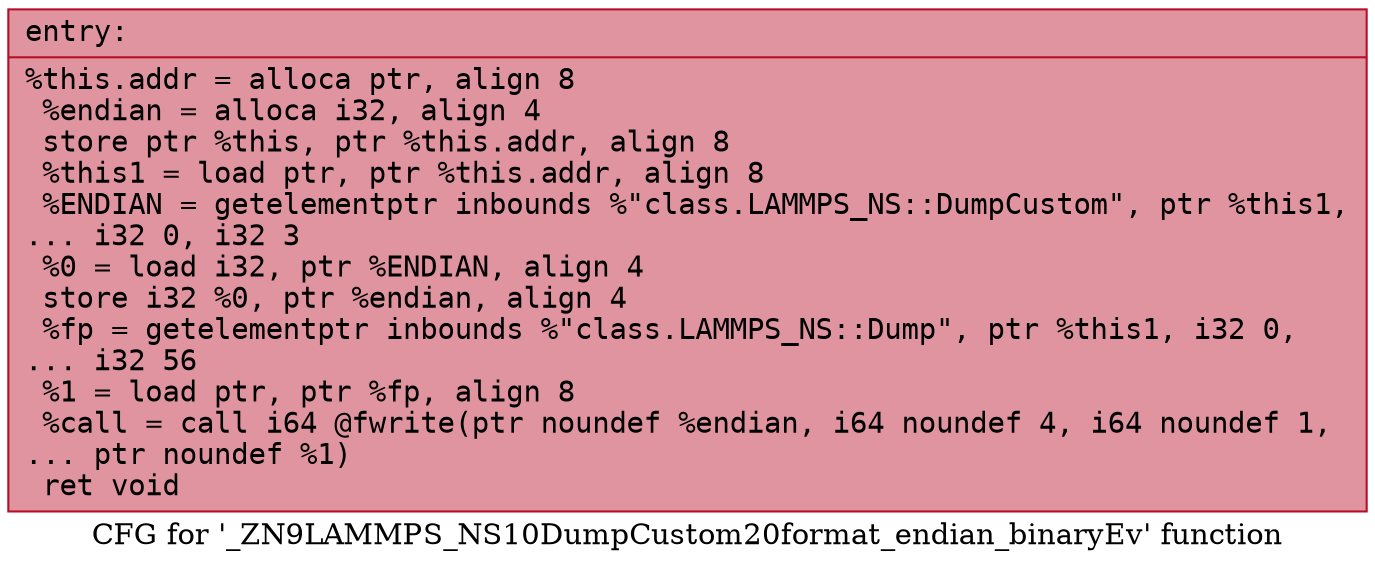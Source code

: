 digraph "CFG for '_ZN9LAMMPS_NS10DumpCustom20format_endian_binaryEv' function" {
	label="CFG for '_ZN9LAMMPS_NS10DumpCustom20format_endian_binaryEv' function";

	Node0x55d03a74d0b0 [shape=record,color="#b70d28ff", style=filled, fillcolor="#b70d2870" fontname="Courier",label="{entry:\l|  %this.addr = alloca ptr, align 8\l  %endian = alloca i32, align 4\l  store ptr %this, ptr %this.addr, align 8\l  %this1 = load ptr, ptr %this.addr, align 8\l  %ENDIAN = getelementptr inbounds %\"class.LAMMPS_NS::DumpCustom\", ptr %this1,\l... i32 0, i32 3\l  %0 = load i32, ptr %ENDIAN, align 4\l  store i32 %0, ptr %endian, align 4\l  %fp = getelementptr inbounds %\"class.LAMMPS_NS::Dump\", ptr %this1, i32 0,\l... i32 56\l  %1 = load ptr, ptr %fp, align 8\l  %call = call i64 @fwrite(ptr noundef %endian, i64 noundef 4, i64 noundef 1,\l... ptr noundef %1)\l  ret void\l}"];
}
